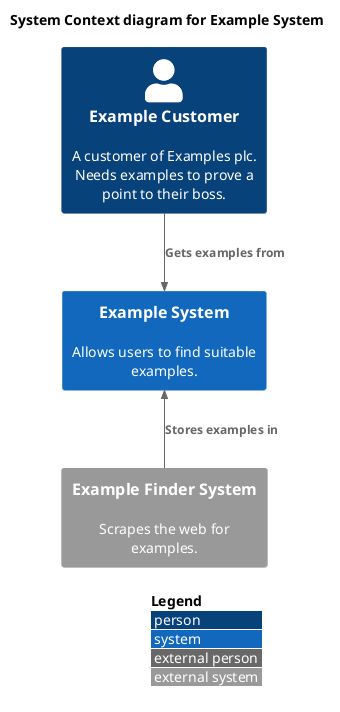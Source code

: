 
@startuml example-system-context
  !include <C4/C4_Context>

  LAYOUT_WITH_LEGEND()

  title System Context diagram for Example System

  Person(customer, "Example Customer", "A customer of Examples plc. Needs examples to prove a point to their boss.")
  System(example_system, "Example System", "Allows users to find suitable examples.")

  System_Ext(example_finder, "Example Finder System", "Scrapes the web for examples.")

  Rel_Up(example_finder, example_system, "Stores examples in")

  Rel(customer, example_system, "Gets examples from")

@enduml